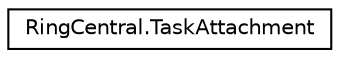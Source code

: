 digraph "Graphical Class Hierarchy"
{
 // LATEX_PDF_SIZE
  edge [fontname="Helvetica",fontsize="10",labelfontname="Helvetica",labelfontsize="10"];
  node [fontname="Helvetica",fontsize="10",shape=record];
  rankdir="LR";
  Node0 [label="RingCentral.TaskAttachment",height=0.2,width=0.4,color="black", fillcolor="white", style="filled",URL="$classRingCentral_1_1TaskAttachment.html",tooltip=" "];
}
